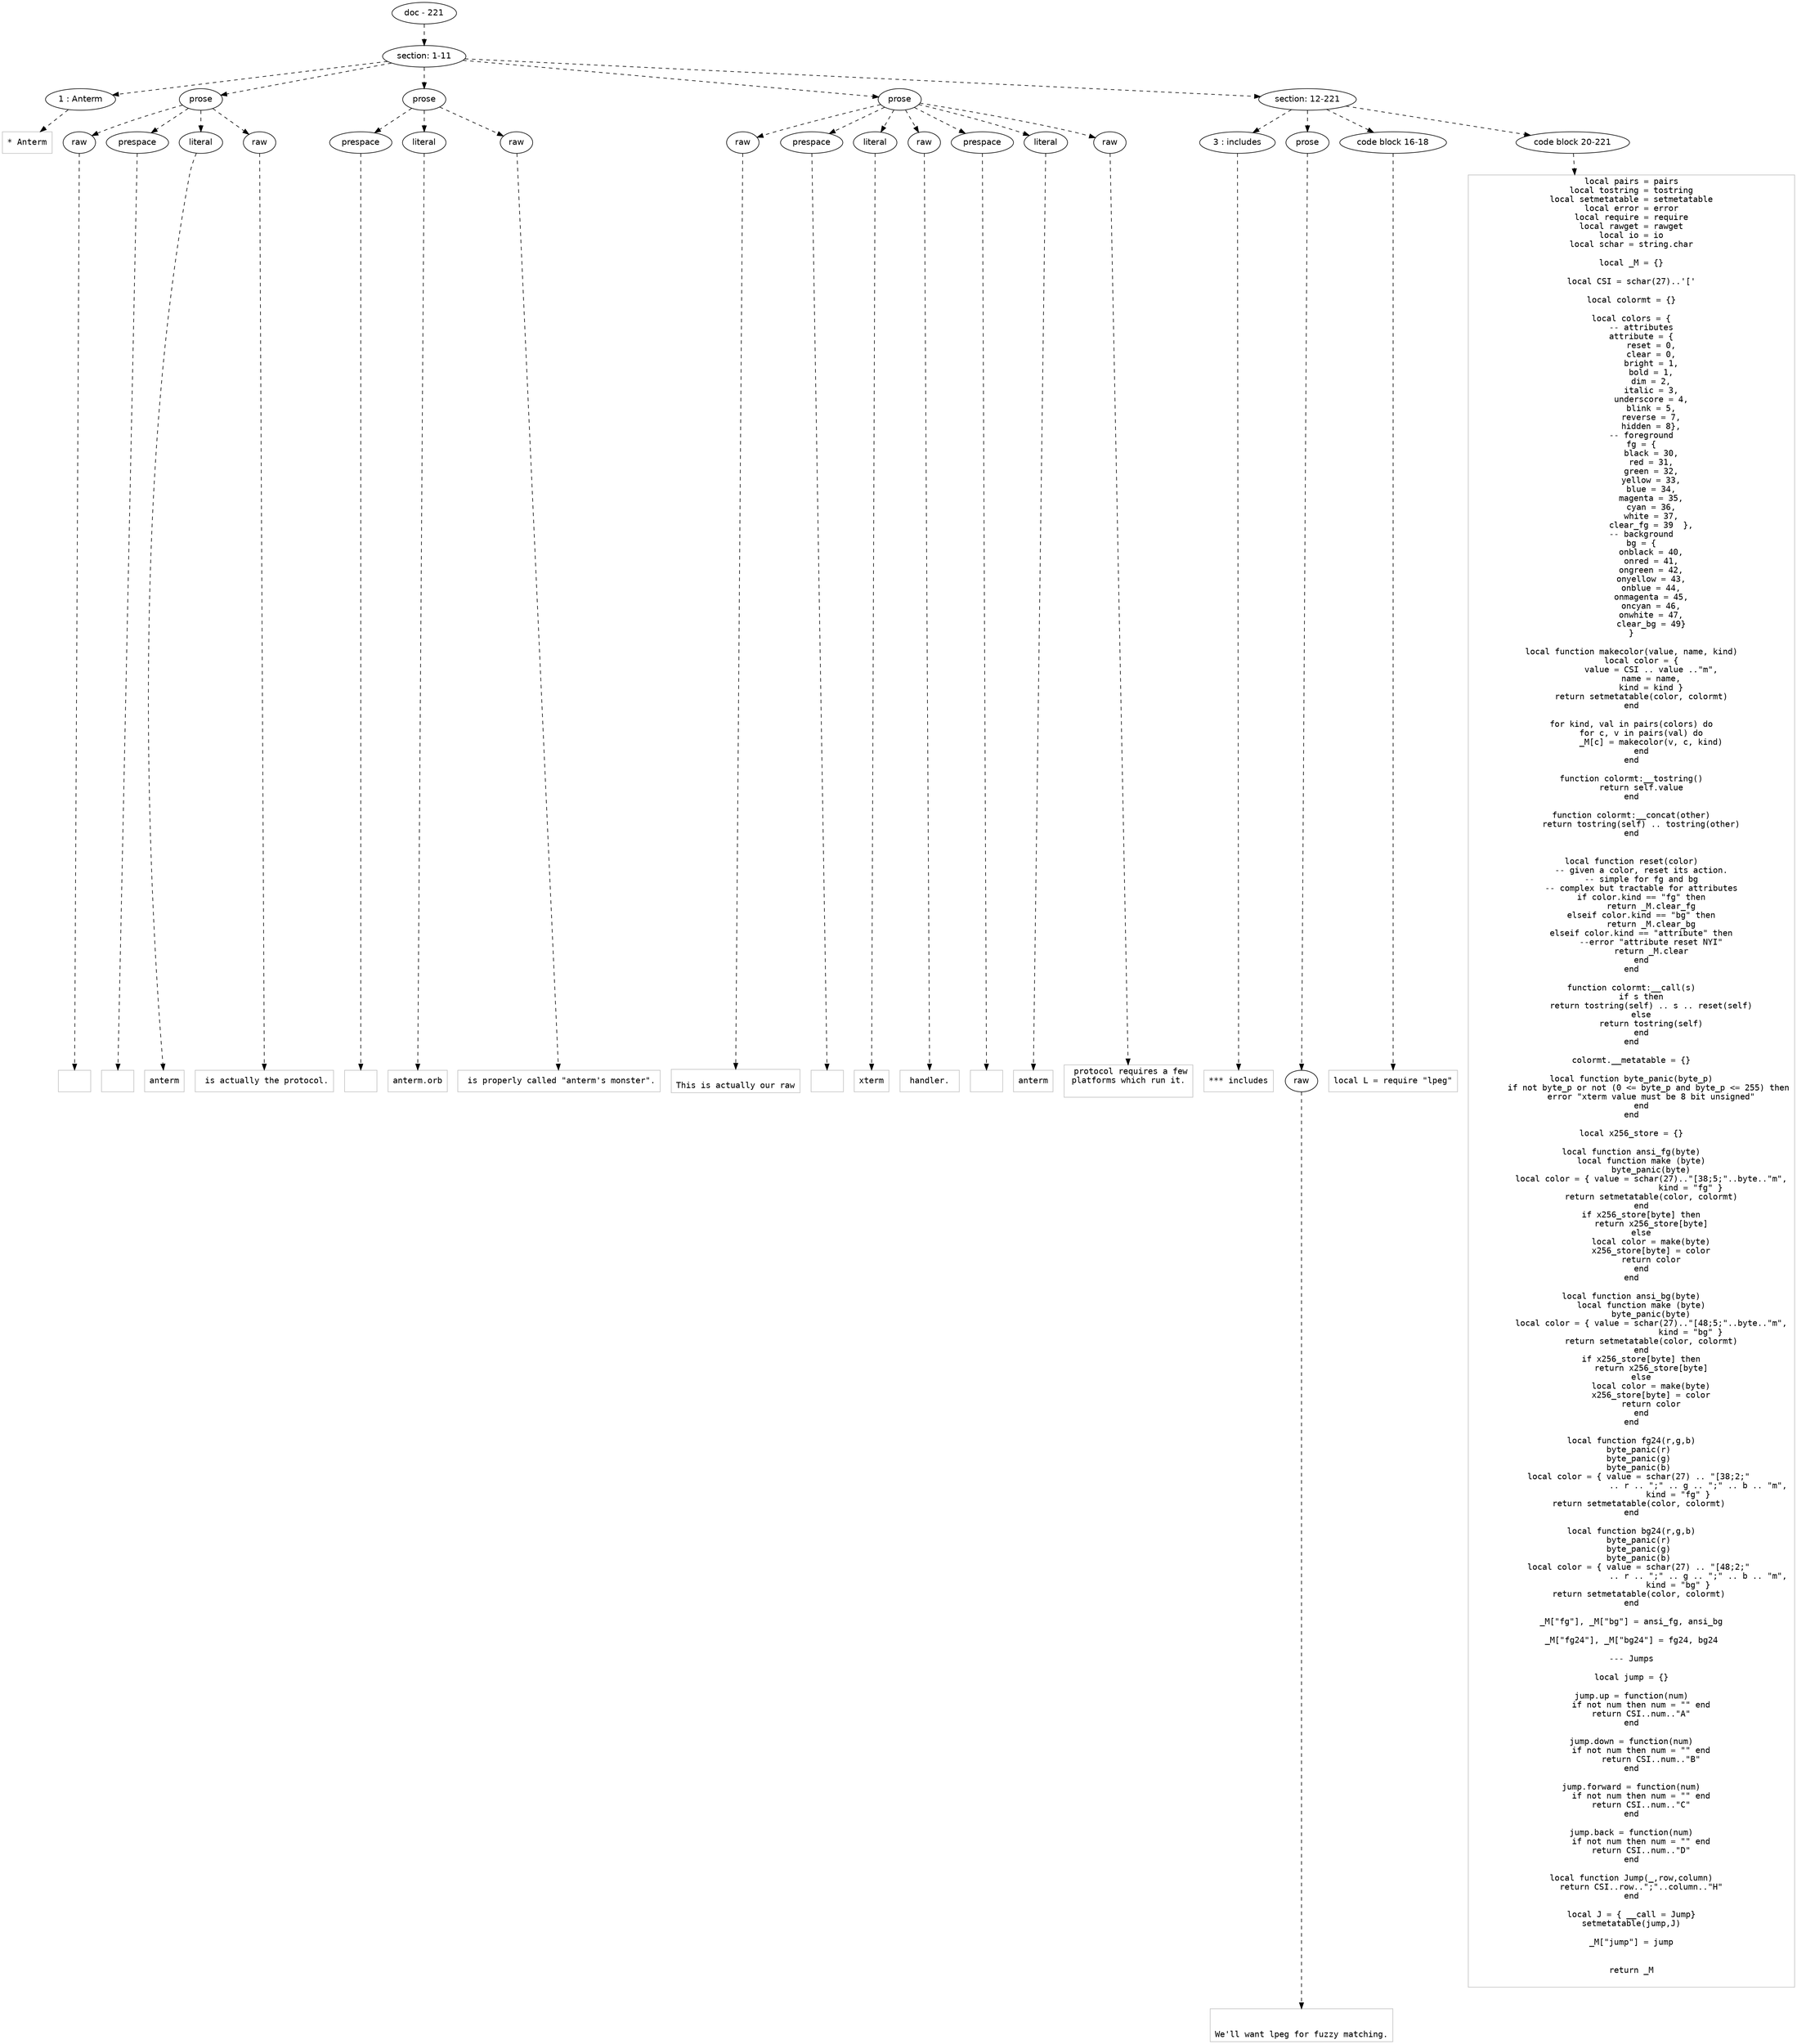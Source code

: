 digraph lpegNode {

node [fontname=Helvetica]
edge [style=dashed]

doc_0 [label="doc - 221"]


doc_0 -> { section_1}
{rank=same; section_1}

section_1 [label="section: 1-11"]


// END RANK doc_0

section_1 -> { header_2 prose_3 prose_4 prose_5 section_6}
{rank=same; header_2 prose_3 prose_4 prose_5 section_6}

header_2 [label="1 : Anterm"]

prose_3 [label="prose"]

prose_4 [label="prose"]

prose_5 [label="prose"]

section_6 [label="section: 12-221"]


// END RANK section_1

header_2 -> leaf_7
leaf_7  [color=Gray,shape=rectangle,fontname=Inconsolata,label="* Anterm"]
// END RANK header_2

prose_3 -> { raw_8 prespace_9 literal_10 raw_11}
{rank=same; raw_8 prespace_9 literal_10 raw_11}

raw_8 [label="raw"]

prespace_9 [label="prespace"]

literal_10 [label="literal"]

raw_11 [label="raw"]


// END RANK prose_3

raw_8 -> leaf_12
leaf_12  [color=Gray,shape=rectangle,fontname=Inconsolata,label="
"]
// END RANK raw_8

prespace_9 -> leaf_13
leaf_13  [color=Gray,shape=rectangle,fontname=Inconsolata,label=""]
// END RANK prespace_9

literal_10 -> leaf_14
leaf_14  [color=Gray,shape=rectangle,fontname=Inconsolata,label="anterm"]
// END RANK literal_10

raw_11 -> leaf_15
leaf_15  [color=Gray,shape=rectangle,fontname=Inconsolata,label=" is actually the protocol.
"]
// END RANK raw_11

prose_4 -> { prespace_16 literal_17 raw_18}
{rank=same; prespace_16 literal_17 raw_18}

prespace_16 [label="prespace"]

literal_17 [label="literal"]

raw_18 [label="raw"]


// END RANK prose_4

prespace_16 -> leaf_19
leaf_19  [color=Gray,shape=rectangle,fontname=Inconsolata,label=""]
// END RANK prespace_16

literal_17 -> leaf_20
leaf_20  [color=Gray,shape=rectangle,fontname=Inconsolata,label="anterm.orb"]
// END RANK literal_17

raw_18 -> leaf_21
leaf_21  [color=Gray,shape=rectangle,fontname=Inconsolata,label=" is properly called \"anterm's monster\".
"]
// END RANK raw_18

prose_5 -> { raw_22 prespace_23 literal_24 raw_25 prespace_26 literal_27 raw_28}
{rank=same; raw_22 prespace_23 literal_24 raw_25 prespace_26 literal_27 raw_28}

raw_22 [label="raw"]

prespace_23 [label="prespace"]

literal_24 [label="literal"]

raw_25 [label="raw"]

prespace_26 [label="prespace"]

literal_27 [label="literal"]

raw_28 [label="raw"]


// END RANK prose_5

raw_22 -> leaf_29
leaf_29  [color=Gray,shape=rectangle,fontname=Inconsolata,label="
This is actually our raw"]
// END RANK raw_22

prespace_23 -> leaf_30
leaf_30  [color=Gray,shape=rectangle,fontname=Inconsolata,label=" "]
// END RANK prespace_23

literal_24 -> leaf_31
leaf_31  [color=Gray,shape=rectangle,fontname=Inconsolata,label="xterm"]
// END RANK literal_24

raw_25 -> leaf_32
leaf_32  [color=Gray,shape=rectangle,fontname=Inconsolata,label=" handler. "]
// END RANK raw_25

prespace_26 -> leaf_33
leaf_33  [color=Gray,shape=rectangle,fontname=Inconsolata,label=" "]
// END RANK prespace_26

literal_27 -> leaf_34
leaf_34  [color=Gray,shape=rectangle,fontname=Inconsolata,label="anterm"]
// END RANK literal_27

raw_28 -> leaf_35
leaf_35  [color=Gray,shape=rectangle,fontname=Inconsolata,label=" protocol requires a few
platforms which run it.

"]
// END RANK raw_28

section_6 -> { header_36 prose_37 codeblock_38 codeblock_39}
{rank=same; header_36 prose_37 codeblock_38 codeblock_39}

header_36 [label="3 : includes"]

prose_37 [label="prose"]

codeblock_38 [label="code block 16-18"]

codeblock_39 [label="code block 20-221"]


// END RANK section_6

header_36 -> leaf_40
leaf_40  [color=Gray,shape=rectangle,fontname=Inconsolata,label="*** includes"]
// END RANK header_36

prose_37 -> { raw_41}
{rank=same; raw_41}

raw_41 [label="raw"]


// END RANK prose_37

raw_41 -> leaf_42
leaf_42  [color=Gray,shape=rectangle,fontname=Inconsolata,label="

We'll want lpeg for fuzzy matching.
"]
// END RANK raw_41

codeblock_38 -> leaf_43
leaf_43  [color=Gray,shape=rectangle,fontname=Inconsolata,label="local L = require \"lpeg\""]
// END RANK codeblock_38

codeblock_39 -> leaf_44
leaf_44  [color=Gray,shape=rectangle,fontname=Inconsolata,label="local pairs = pairs
local tostring = tostring
local setmetatable = setmetatable
local error = error
local require = require
local rawget = rawget
local io = io
local schar = string.char

local _M = {}

local CSI = schar(27)..'['

local colormt = {}

local colors = {
    -- attributes
    attribute = {
        reset = 0,
        clear = 0,
        bright = 1,
        bold = 1,
        dim = 2,
        italic = 3,
        underscore = 4,
        blink = 5,
        reverse = 7,
        hidden = 8},
    -- foreground
    fg = {
        black = 30,
        red = 31,
        green = 32,
        yellow = 33,
        blue = 34,
        magenta = 35,
        cyan = 36,
        white = 37,
        clear_fg = 39  },
    -- background
    bg = {
        onblack = 40,
        onred = 41,
        ongreen = 42,
        onyellow = 43,
        onblue = 44,
        onmagenta = 45,
        oncyan = 46,
        onwhite = 47,
        clear_bg = 49}
}

local function makecolor(value, name, kind)
    local color = {
        value = CSI .. value ..\"m\",
        name = name,
        kind = kind }
    return setmetatable(color, colormt)
end

for kind, val in pairs(colors) do
    for c, v in pairs(val) do
        _M[c] = makecolor(v, c, kind)
    end
end

function colormt:__tostring()
    return self.value
end

function colormt:__concat(other)
    return tostring(self) .. tostring(other)
end


local function reset(color)
    -- given a color, reset its action.
    -- simple for fg and bg
    -- complex but tractable for attributes
    if color.kind == \"fg\" then
        return _M.clear_fg
    elseif color.kind == \"bg\" then
        return _M.clear_bg
    elseif color.kind == \"attribute\" then
        --error \"attribute reset NYI\"
        return _M.clear
    end
end

function colormt:__call(s)
    if s then
        return tostring(self) .. s .. reset(self)
    else
        return tostring(self)
    end
end

colormt.__metatable = {}

local function byte_panic(byte_p)
       if not byte_p or not (0 <= byte_p and byte_p <= 255) then
        error \"xterm value must be 8 bit unsigned\"
    end
end

local x256_store = {}

local function ansi_fg(byte)
    local function make (byte)
        byte_panic(byte)
        local color = { value = schar(27)..\"[38;5;\"..byte..\"m\",
                        kind = \"fg\" }
        return setmetatable(color, colormt)
    end
    if x256_store[byte] then
        return x256_store[byte]
    else
        local color = make(byte)
        x256_store[byte] = color
        return color
    end
end

local function ansi_bg(byte)
    local function make (byte)
        byte_panic(byte)
        local color = { value = schar(27)..\"[48;5;\"..byte..\"m\",
                        kind = \"bg\" }
        return setmetatable(color, colormt)
    end
    if x256_store[byte] then
        return x256_store[byte]
    else
        local color = make(byte)
        x256_store[byte] = color
        return color
    end
end

local function fg24(r,g,b)
   byte_panic(r)
   byte_panic(g)
   byte_panic(b)
   local color = { value = schar(27) .. \"[38;2;\"
                           .. r .. \";\" .. g .. \";\" .. b .. \"m\",
                   kind = \"fg\" }
   return setmetatable(color, colormt)
end

local function bg24(r,g,b)
   byte_panic(r)
   byte_panic(g)
   byte_panic(b)
   local color = { value = schar(27) .. \"[48;2;\"
                           .. r .. \";\" .. g .. \";\" .. b .. \"m\",
                   kind = \"bg\" }
   return setmetatable(color, colormt)
end

_M[\"fg\"], _M[\"bg\"] = ansi_fg, ansi_bg

_M[\"fg24\"], _M[\"bg24\"] = fg24, bg24

--- Jumps

local jump = {}

jump.up = function(num)
    if not num then num = \"\" end
    return CSI..num..\"A\"
end

jump.down = function(num)
    if not num then num = \"\" end
        return CSI..num..\"B\"
end

jump.forward = function(num)
    if not num then num = \"\" end
    return CSI..num..\"C\"
end

jump.back = function(num)
    if not num then num = \"\" end
    return CSI..num..\"D\"
end

local function Jump(_,row,column)
    return CSI..row..\";\"..column..\"H\"
end

local J = { __call = Jump}
setmetatable(jump,J)

_M[\"jump\"] = jump


return _M

"]
// END RANK codeblock_39


}
